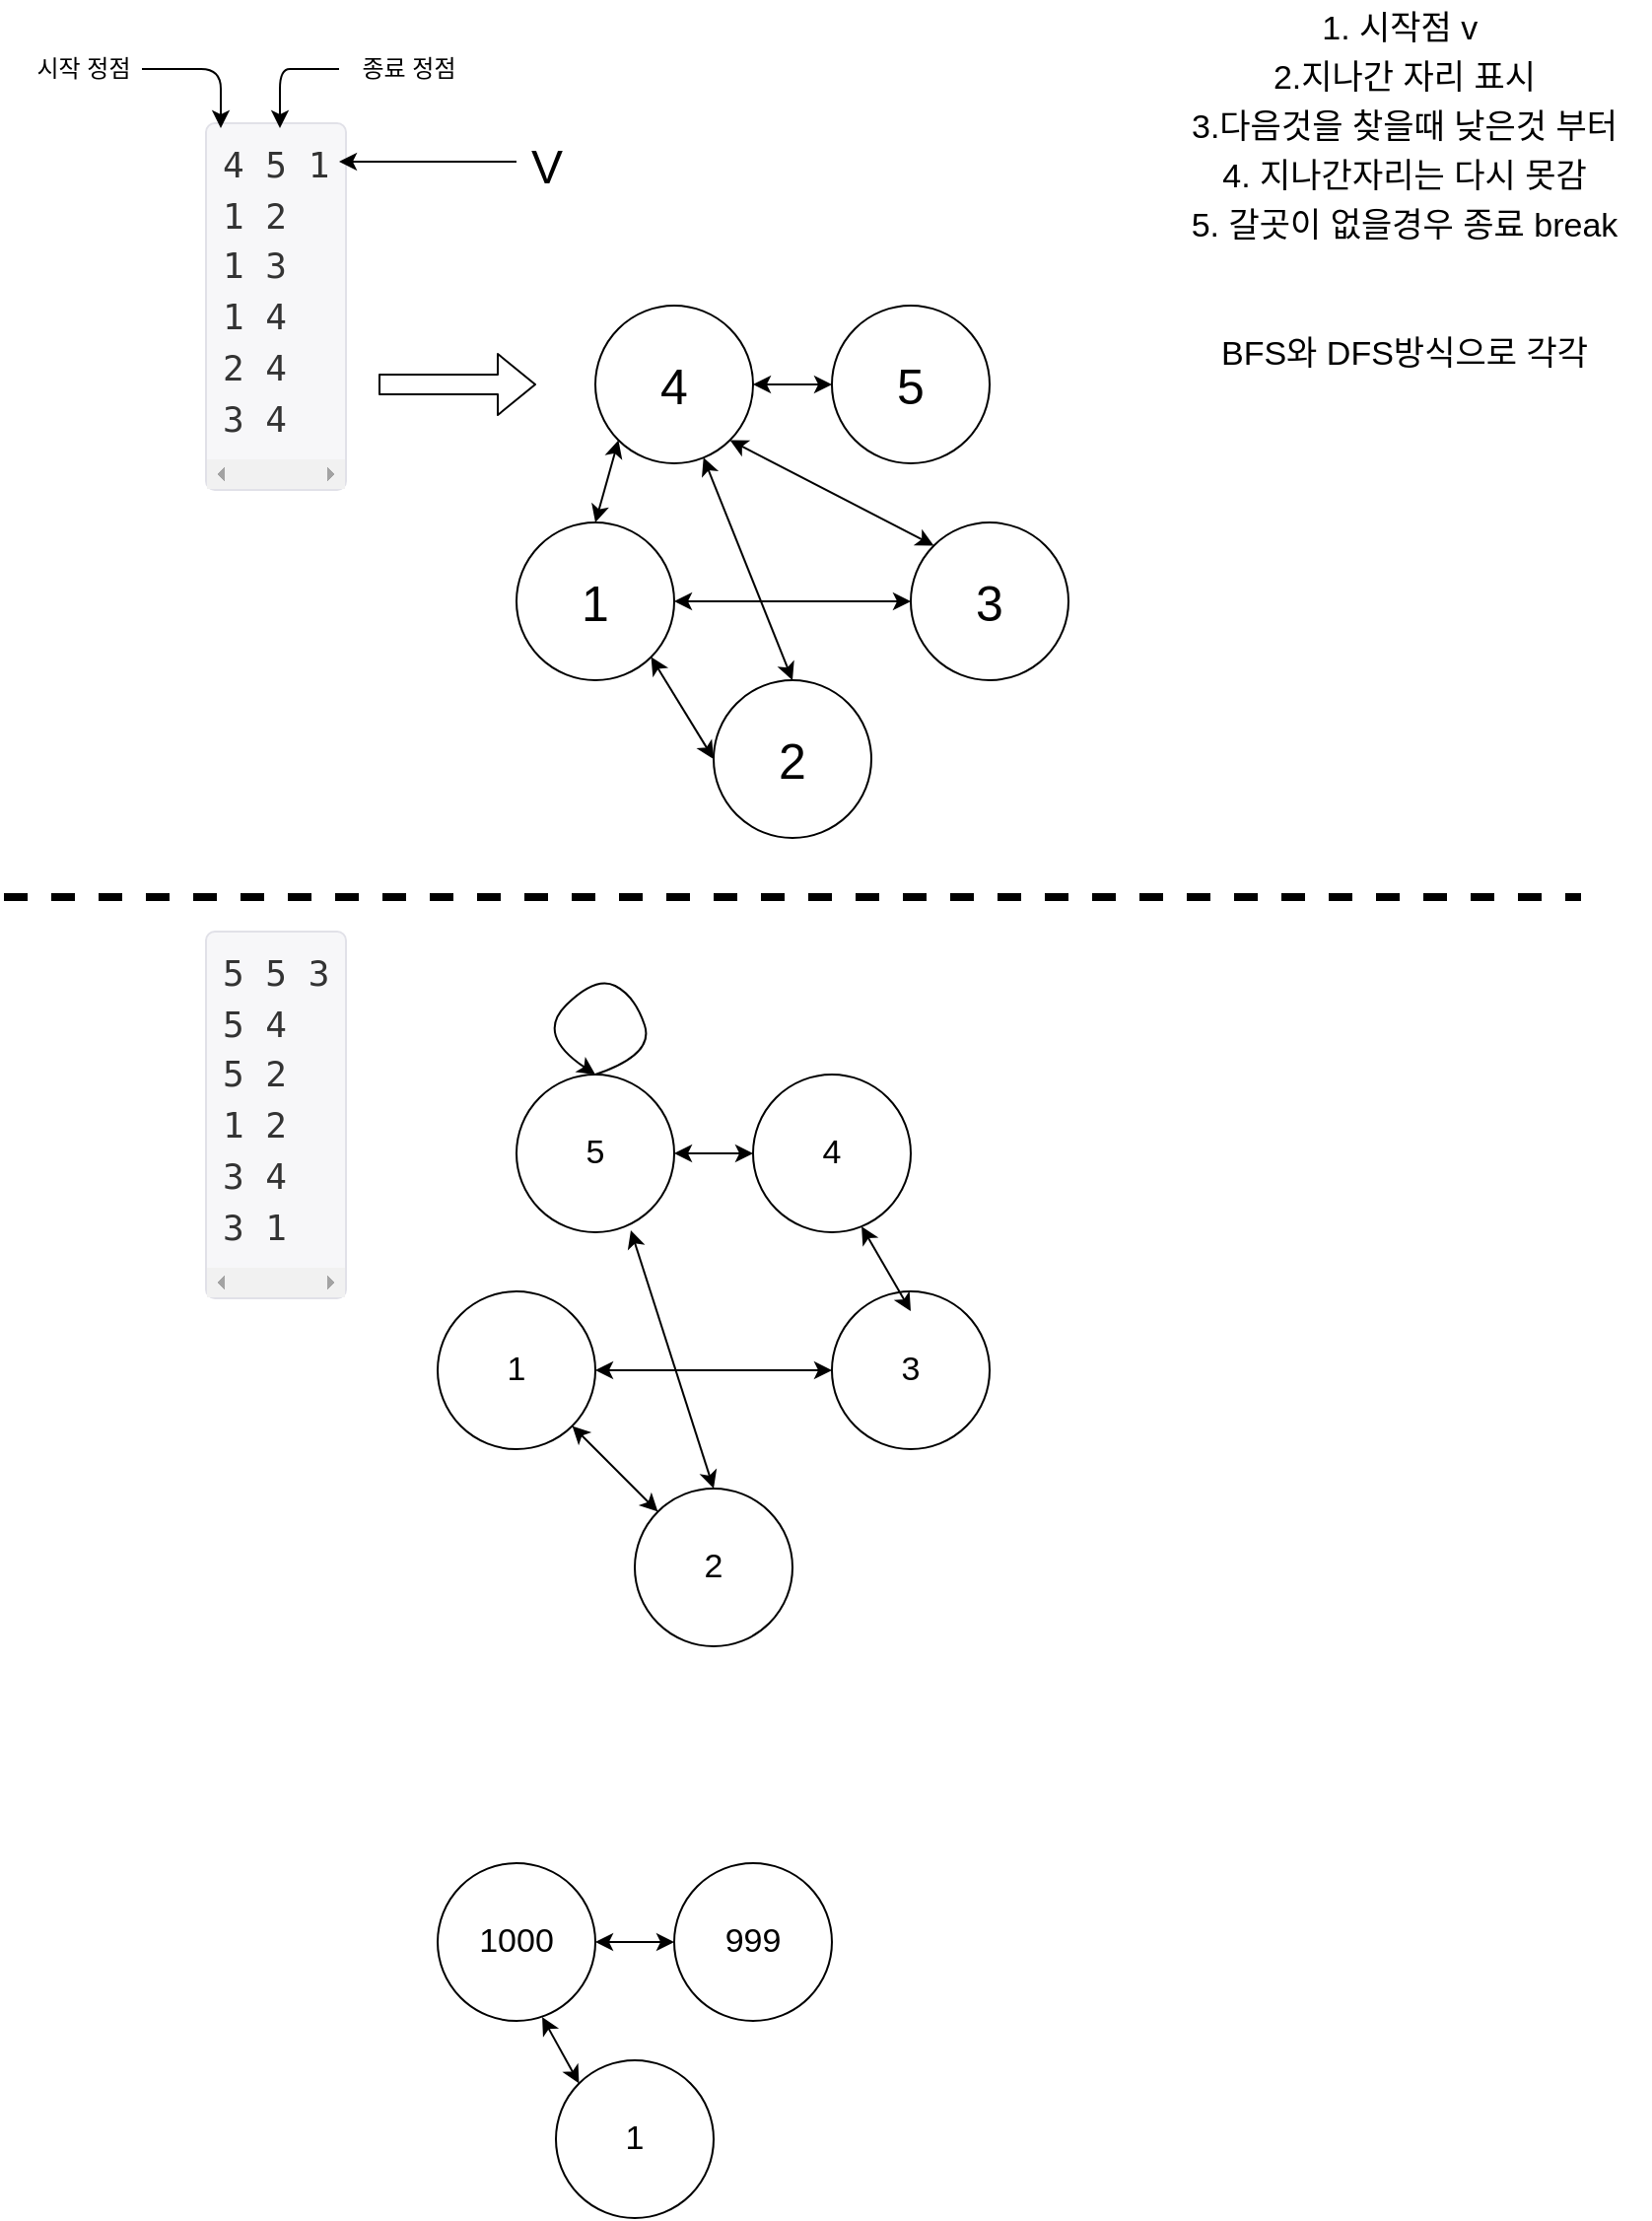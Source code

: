 <mxfile version="14.9.3" type="github">
  <diagram id="C5RBs43oDa-KdzZeNtuy" name="Page-1">
    <mxGraphModel dx="1422" dy="794" grid="1" gridSize="10" guides="1" tooltips="1" connect="1" arrows="1" fold="1" page="1" pageScale="1" pageWidth="827" pageHeight="1169" math="0" shadow="0">
      <root>
        <mxCell id="WIyWlLk6GJQsqaUBKTNV-0" />
        <mxCell id="WIyWlLk6GJQsqaUBKTNV-1" parent="WIyWlLk6GJQsqaUBKTNV-0" />
        <mxCell id="NT-q2lJVwO3E3Lz_5r6I-6" style="edgeStyle=orthogonalEdgeStyle;rounded=0;orthogonalLoop=1;jettySize=auto;html=1;exitX=0.5;exitY=1;exitDx=0;exitDy=0;" edge="1" parent="WIyWlLk6GJQsqaUBKTNV-1">
          <mxGeometry relative="1" as="geometry">
            <mxPoint x="590" y="320" as="sourcePoint" />
            <mxPoint x="590" y="320" as="targetPoint" />
          </mxGeometry>
        </mxCell>
        <mxCell id="NT-q2lJVwO3E3Lz_5r6I-9" value="&lt;pre class=&quot;sampledata&quot; id=&quot;sample-input-1&quot; style=&quot;box-sizing: border-box; border-radius: 5px; overflow: scroll auto; font-family: menlo, monaco, &amp;quot;source code pro&amp;quot;, consolas, monospace; font-size: 18px; display: block; padding: 8px; margin: 0px 0px 10px; line-height: 1.429; color: rgb(51, 51, 51); word-break: normal; overflow-wrap: normal; background-color: rgb(247, 247, 249); border: 1px solid rgb(225, 225, 232); font-style: normal; font-weight: 400; letter-spacing: normal; text-indent: 0px; text-transform: none; word-spacing: 0px;&quot;&gt;4 5 1&#xa;1 2&#xa;1 3&#xa;1 4&#xa;2 4&#xa;3 4&lt;/pre&gt;" style="text;whiteSpace=wrap;html=1;" vertex="1" parent="WIyWlLk6GJQsqaUBKTNV-1">
          <mxGeometry x="120" y="270" width="90" height="210" as="geometry" />
        </mxCell>
        <mxCell id="NT-q2lJVwO3E3Lz_5r6I-11" value="&lt;font style=&quot;font-size: 24px&quot;&gt;V&lt;/font&gt;" style="text;html=1;resizable=0;autosize=1;align=center;verticalAlign=middle;points=[];fillColor=none;strokeColor=none;rounded=0;" vertex="1" parent="WIyWlLk6GJQsqaUBKTNV-1">
          <mxGeometry x="280" y="290" width="30" height="20" as="geometry" />
        </mxCell>
        <mxCell id="NT-q2lJVwO3E3Lz_5r6I-12" value="" style="endArrow=classic;html=1;" edge="1" parent="WIyWlLk6GJQsqaUBKTNV-1">
          <mxGeometry width="50" height="50" relative="1" as="geometry">
            <mxPoint x="90" y="250" as="sourcePoint" />
            <mxPoint x="130" y="280" as="targetPoint" />
            <Array as="points">
              <mxPoint x="130" y="250" />
            </Array>
          </mxGeometry>
        </mxCell>
        <mxCell id="NT-q2lJVwO3E3Lz_5r6I-13" value="" style="endArrow=classic;html=1;" edge="1" parent="WIyWlLk6GJQsqaUBKTNV-1">
          <mxGeometry width="50" height="50" relative="1" as="geometry">
            <mxPoint x="190" y="250" as="sourcePoint" />
            <mxPoint x="160" y="280" as="targetPoint" />
            <Array as="points">
              <mxPoint x="180" y="250" />
              <mxPoint x="160" y="250" />
            </Array>
          </mxGeometry>
        </mxCell>
        <mxCell id="NT-q2lJVwO3E3Lz_5r6I-15" value="종료 정점" style="text;html=1;resizable=0;autosize=1;align=center;verticalAlign=middle;points=[];fillColor=none;strokeColor=none;rounded=0;" vertex="1" parent="WIyWlLk6GJQsqaUBKTNV-1">
          <mxGeometry x="190" y="240" width="70" height="20" as="geometry" />
        </mxCell>
        <mxCell id="NT-q2lJVwO3E3Lz_5r6I-16" value="시작 정점" style="text;html=1;resizable=0;autosize=1;align=center;verticalAlign=middle;points=[];fillColor=none;strokeColor=none;rounded=0;" vertex="1" parent="WIyWlLk6GJQsqaUBKTNV-1">
          <mxGeometry x="25" y="240" width="70" height="20" as="geometry" />
        </mxCell>
        <mxCell id="NT-q2lJVwO3E3Lz_5r6I-17" value="" style="endArrow=classic;html=1;" edge="1" parent="WIyWlLk6GJQsqaUBKTNV-1">
          <mxGeometry width="50" height="50" relative="1" as="geometry">
            <mxPoint x="280" y="297" as="sourcePoint" />
            <mxPoint x="190" y="297" as="targetPoint" />
            <Array as="points">
              <mxPoint x="200" y="297" />
            </Array>
          </mxGeometry>
        </mxCell>
        <mxCell id="NT-q2lJVwO3E3Lz_5r6I-18" value="" style="shape=flexArrow;endArrow=classic;html=1;" edge="1" parent="WIyWlLk6GJQsqaUBKTNV-1">
          <mxGeometry width="50" height="50" relative="1" as="geometry">
            <mxPoint x="210" y="410" as="sourcePoint" />
            <mxPoint x="290" y="410" as="targetPoint" />
          </mxGeometry>
        </mxCell>
        <mxCell id="NT-q2lJVwO3E3Lz_5r6I-20" value="&lt;font style=&quot;font-size: 25px;&quot;&gt;5&lt;/font&gt;" style="ellipse;whiteSpace=wrap;html=1;aspect=fixed;labelBackgroundColor=#ffffff;fontSize=25;" vertex="1" parent="WIyWlLk6GJQsqaUBKTNV-1">
          <mxGeometry x="440" y="370" width="80" height="80" as="geometry" />
        </mxCell>
        <mxCell id="NT-q2lJVwO3E3Lz_5r6I-21" value="4" style="ellipse;whiteSpace=wrap;html=1;aspect=fixed;fontSize=25;" vertex="1" parent="WIyWlLk6GJQsqaUBKTNV-1">
          <mxGeometry x="320" y="370" width="80" height="80" as="geometry" />
        </mxCell>
        <mxCell id="NT-q2lJVwO3E3Lz_5r6I-22" value="" style="endArrow=classic;startArrow=classic;html=1;fontSize=23;exitX=1;exitY=0.5;exitDx=0;exitDy=0;" edge="1" parent="WIyWlLk6GJQsqaUBKTNV-1" source="NT-q2lJVwO3E3Lz_5r6I-21">
          <mxGeometry width="50" height="50" relative="1" as="geometry">
            <mxPoint x="400" y="420" as="sourcePoint" />
            <mxPoint x="440" y="410" as="targetPoint" />
          </mxGeometry>
        </mxCell>
        <mxCell id="NT-q2lJVwO3E3Lz_5r6I-23" value="1" style="ellipse;whiteSpace=wrap;html=1;aspect=fixed;labelBackgroundColor=#ffffff;fontSize=25;" vertex="1" parent="WIyWlLk6GJQsqaUBKTNV-1">
          <mxGeometry x="280" y="480" width="80" height="80" as="geometry" />
        </mxCell>
        <mxCell id="NT-q2lJVwO3E3Lz_5r6I-24" value="3" style="ellipse;whiteSpace=wrap;html=1;aspect=fixed;labelBackgroundColor=#ffffff;fontSize=25;" vertex="1" parent="WIyWlLk6GJQsqaUBKTNV-1">
          <mxGeometry x="480" y="480" width="80" height="80" as="geometry" />
        </mxCell>
        <mxCell id="NT-q2lJVwO3E3Lz_5r6I-25" value="2" style="ellipse;whiteSpace=wrap;html=1;aspect=fixed;labelBackgroundColor=#ffffff;fontSize=25;" vertex="1" parent="WIyWlLk6GJQsqaUBKTNV-1">
          <mxGeometry x="380" y="560" width="80" height="80" as="geometry" />
        </mxCell>
        <mxCell id="NT-q2lJVwO3E3Lz_5r6I-26" value="" style="endArrow=classic;startArrow=classic;html=1;fontSize=25;exitX=0.5;exitY=0;exitDx=0;exitDy=0;entryX=0;entryY=1;entryDx=0;entryDy=0;" edge="1" parent="WIyWlLk6GJQsqaUBKTNV-1" source="NT-q2lJVwO3E3Lz_5r6I-23" target="NT-q2lJVwO3E3Lz_5r6I-21">
          <mxGeometry width="50" height="50" relative="1" as="geometry">
            <mxPoint x="300" y="480" as="sourcePoint" />
            <mxPoint x="340" y="450" as="targetPoint" />
            <Array as="points" />
          </mxGeometry>
        </mxCell>
        <mxCell id="NT-q2lJVwO3E3Lz_5r6I-27" value="" style="endArrow=classic;startArrow=classic;html=1;fontSize=25;entryX=0;entryY=0.5;entryDx=0;entryDy=0;exitX=1;exitY=0.5;exitDx=0;exitDy=0;" edge="1" parent="WIyWlLk6GJQsqaUBKTNV-1" source="NT-q2lJVwO3E3Lz_5r6I-23" target="NT-q2lJVwO3E3Lz_5r6I-24">
          <mxGeometry width="50" height="50" relative="1" as="geometry">
            <mxPoint x="364" y="520" as="sourcePoint" />
            <mxPoint x="470" y="520" as="targetPoint" />
          </mxGeometry>
        </mxCell>
        <mxCell id="NT-q2lJVwO3E3Lz_5r6I-28" value="" style="endArrow=classic;startArrow=classic;html=1;fontSize=25;entryX=0;entryY=0.5;entryDx=0;entryDy=0;exitX=1;exitY=1;exitDx=0;exitDy=0;" edge="1" parent="WIyWlLk6GJQsqaUBKTNV-1" source="NT-q2lJVwO3E3Lz_5r6I-23" target="NT-q2lJVwO3E3Lz_5r6I-25">
          <mxGeometry width="50" height="50" relative="1" as="geometry">
            <mxPoint x="335" y="585" as="sourcePoint" />
            <mxPoint x="385" y="535" as="targetPoint" />
          </mxGeometry>
        </mxCell>
        <mxCell id="NT-q2lJVwO3E3Lz_5r6I-29" value="" style="endArrow=classic;startArrow=classic;html=1;fontSize=25;exitX=0.5;exitY=0;exitDx=0;exitDy=0;" edge="1" parent="WIyWlLk6GJQsqaUBKTNV-1" source="NT-q2lJVwO3E3Lz_5r6I-25" target="NT-q2lJVwO3E3Lz_5r6I-21">
          <mxGeometry width="50" height="50" relative="1" as="geometry">
            <mxPoint x="380" y="510" as="sourcePoint" />
            <mxPoint x="430" y="460" as="targetPoint" />
          </mxGeometry>
        </mxCell>
        <mxCell id="NT-q2lJVwO3E3Lz_5r6I-30" value="" style="endArrow=classic;startArrow=classic;html=1;fontSize=25;entryX=1;entryY=1;entryDx=0;entryDy=0;exitX=0;exitY=0;exitDx=0;exitDy=0;" edge="1" parent="WIyWlLk6GJQsqaUBKTNV-1" source="NT-q2lJVwO3E3Lz_5r6I-24" target="NT-q2lJVwO3E3Lz_5r6I-21">
          <mxGeometry width="50" height="50" relative="1" as="geometry">
            <mxPoint x="400" y="500" as="sourcePoint" />
            <mxPoint x="450" y="450" as="targetPoint" />
          </mxGeometry>
        </mxCell>
        <mxCell id="NT-q2lJVwO3E3Lz_5r6I-33" value="&lt;pre class=&quot;sampledata&quot; id=&quot;sample-input-2&quot; style=&quot;box-sizing: border-box; border-radius: 5px; overflow: scroll auto; font-family: menlo, monaco, &amp;quot;source code pro&amp;quot;, consolas, monospace; font-size: 18px; display: block; padding: 8px; margin: 0px 0px 10px; line-height: 1.429; color: rgb(51, 51, 51); word-break: normal; overflow-wrap: normal; background-color: rgb(247, 247, 249); border: 1px solid rgb(225, 225, 232); font-style: normal; font-weight: 400; letter-spacing: normal; text-indent: 0px; text-transform: none; word-spacing: 0px;&quot;&gt;5 5 3&#xa;5 4&#xa;5 2&#xa;1 2&#xa;3 4&#xa;3 1&lt;/pre&gt;" style="text;whiteSpace=wrap;html=1;fontSize=17;" vertex="1" parent="WIyWlLk6GJQsqaUBKTNV-1">
          <mxGeometry x="120" y="680" width="90" height="210" as="geometry" />
        </mxCell>
        <mxCell id="NT-q2lJVwO3E3Lz_5r6I-34" value="" style="endArrow=none;dashed=1;html=1;fontSize=17;fontStyle=0;strokeWidth=4;" edge="1" parent="WIyWlLk6GJQsqaUBKTNV-1">
          <mxGeometry width="50" height="50" relative="1" as="geometry">
            <mxPoint x="20" y="670" as="sourcePoint" />
            <mxPoint x="820" y="670" as="targetPoint" />
          </mxGeometry>
        </mxCell>
        <mxCell id="NT-q2lJVwO3E3Lz_5r6I-35" value="5" style="ellipse;whiteSpace=wrap;html=1;aspect=fixed;labelBackgroundColor=#ffffff;fontSize=17;align=center;" vertex="1" parent="WIyWlLk6GJQsqaUBKTNV-1">
          <mxGeometry x="280" y="760" width="80" height="80" as="geometry" />
        </mxCell>
        <mxCell id="NT-q2lJVwO3E3Lz_5r6I-39" value="" style="curved=1;endArrow=classic;html=1;fontSize=17;strokeWidth=1;entryX=0.5;entryY=0;entryDx=0;entryDy=0;" edge="1" parent="WIyWlLk6GJQsqaUBKTNV-1" target="NT-q2lJVwO3E3Lz_5r6I-35">
          <mxGeometry width="50" height="50" relative="1" as="geometry">
            <mxPoint x="320" y="760" as="sourcePoint" />
            <mxPoint x="370" y="710" as="targetPoint" />
            <Array as="points">
              <mxPoint x="350" y="750" />
              <mxPoint x="340" y="720" />
              <mxPoint x="320" y="710" />
              <mxPoint x="290" y="740" />
            </Array>
          </mxGeometry>
        </mxCell>
        <mxCell id="NT-q2lJVwO3E3Lz_5r6I-40" value="4" style="ellipse;whiteSpace=wrap;html=1;aspect=fixed;labelBackgroundColor=#ffffff;fontSize=17;align=center;" vertex="1" parent="WIyWlLk6GJQsqaUBKTNV-1">
          <mxGeometry x="400" y="760" width="80" height="80" as="geometry" />
        </mxCell>
        <mxCell id="NT-q2lJVwO3E3Lz_5r6I-41" value="1" style="ellipse;whiteSpace=wrap;html=1;aspect=fixed;labelBackgroundColor=#ffffff;fontSize=17;align=center;" vertex="1" parent="WIyWlLk6GJQsqaUBKTNV-1">
          <mxGeometry x="240" y="870" width="80" height="80" as="geometry" />
        </mxCell>
        <mxCell id="NT-q2lJVwO3E3Lz_5r6I-42" value="3" style="ellipse;whiteSpace=wrap;html=1;aspect=fixed;labelBackgroundColor=#ffffff;fontSize=17;align=center;" vertex="1" parent="WIyWlLk6GJQsqaUBKTNV-1">
          <mxGeometry x="440" y="870" width="80" height="80" as="geometry" />
        </mxCell>
        <mxCell id="NT-q2lJVwO3E3Lz_5r6I-43" value="2" style="ellipse;whiteSpace=wrap;html=1;aspect=fixed;labelBackgroundColor=#ffffff;fontSize=17;align=center;" vertex="1" parent="WIyWlLk6GJQsqaUBKTNV-1">
          <mxGeometry x="340" y="970" width="80" height="80" as="geometry" />
        </mxCell>
        <mxCell id="NT-q2lJVwO3E3Lz_5r6I-44" value="" style="endArrow=classic;startArrow=classic;html=1;fontSize=17;strokeWidth=1;entryX=0;entryY=0.5;entryDx=0;entryDy=0;" edge="1" parent="WIyWlLk6GJQsqaUBKTNV-1" target="NT-q2lJVwO3E3Lz_5r6I-40">
          <mxGeometry width="50" height="50" relative="1" as="geometry">
            <mxPoint x="360" y="800" as="sourcePoint" />
            <mxPoint x="410" y="750" as="targetPoint" />
          </mxGeometry>
        </mxCell>
        <mxCell id="NT-q2lJVwO3E3Lz_5r6I-45" value="" style="endArrow=classic;startArrow=classic;html=1;fontSize=17;strokeWidth=1;exitX=0.5;exitY=0;exitDx=0;exitDy=0;entryX=0.725;entryY=0.988;entryDx=0;entryDy=0;entryPerimeter=0;" edge="1" parent="WIyWlLk6GJQsqaUBKTNV-1" source="NT-q2lJVwO3E3Lz_5r6I-43" target="NT-q2lJVwO3E3Lz_5r6I-35">
          <mxGeometry width="50" height="50" relative="1" as="geometry">
            <mxPoint x="300" y="880" as="sourcePoint" />
            <mxPoint x="350" y="830" as="targetPoint" />
          </mxGeometry>
        </mxCell>
        <mxCell id="NT-q2lJVwO3E3Lz_5r6I-46" value="" style="endArrow=classic;startArrow=classic;html=1;fontSize=17;strokeWidth=1;entryX=1;entryY=1;entryDx=0;entryDy=0;exitX=0;exitY=0;exitDx=0;exitDy=0;" edge="1" parent="WIyWlLk6GJQsqaUBKTNV-1" source="NT-q2lJVwO3E3Lz_5r6I-43" target="NT-q2lJVwO3E3Lz_5r6I-41">
          <mxGeometry width="50" height="50" relative="1" as="geometry">
            <mxPoint x="280" y="1020" as="sourcePoint" />
            <mxPoint x="330" y="970" as="targetPoint" />
          </mxGeometry>
        </mxCell>
        <mxCell id="NT-q2lJVwO3E3Lz_5r6I-47" value="" style="endArrow=classic;startArrow=classic;html=1;fontSize=17;strokeWidth=1;entryX=0.688;entryY=0.963;entryDx=0;entryDy=0;entryPerimeter=0;" edge="1" parent="WIyWlLk6GJQsqaUBKTNV-1" target="NT-q2lJVwO3E3Lz_5r6I-40">
          <mxGeometry width="50" height="50" relative="1" as="geometry">
            <mxPoint x="480" y="880" as="sourcePoint" />
            <mxPoint x="530" y="830" as="targetPoint" />
          </mxGeometry>
        </mxCell>
        <mxCell id="NT-q2lJVwO3E3Lz_5r6I-52" value="" style="endArrow=classic;startArrow=classic;html=1;fontSize=17;strokeWidth=1;entryX=0;entryY=0.5;entryDx=0;entryDy=0;exitX=1;exitY=0.5;exitDx=0;exitDy=0;" edge="1" parent="WIyWlLk6GJQsqaUBKTNV-1" source="NT-q2lJVwO3E3Lz_5r6I-41" target="NT-q2lJVwO3E3Lz_5r6I-42">
          <mxGeometry width="50" height="50" relative="1" as="geometry">
            <mxPoint x="320" y="920" as="sourcePoint" />
            <mxPoint x="370" y="870" as="targetPoint" />
          </mxGeometry>
        </mxCell>
        <mxCell id="NT-q2lJVwO3E3Lz_5r6I-54" value="1000" style="ellipse;whiteSpace=wrap;html=1;aspect=fixed;labelBackgroundColor=#ffffff;fontSize=17;align=center;" vertex="1" parent="WIyWlLk6GJQsqaUBKTNV-1">
          <mxGeometry x="240" y="1160" width="80" height="80" as="geometry" />
        </mxCell>
        <mxCell id="NT-q2lJVwO3E3Lz_5r6I-55" value="999" style="ellipse;whiteSpace=wrap;html=1;aspect=fixed;labelBackgroundColor=#ffffff;fontSize=17;align=center;" vertex="1" parent="WIyWlLk6GJQsqaUBKTNV-1">
          <mxGeometry x="360" y="1160" width="80" height="80" as="geometry" />
        </mxCell>
        <mxCell id="NT-q2lJVwO3E3Lz_5r6I-56" value="1" style="ellipse;whiteSpace=wrap;html=1;aspect=fixed;labelBackgroundColor=#ffffff;fontSize=17;align=center;" vertex="1" parent="WIyWlLk6GJQsqaUBKTNV-1">
          <mxGeometry x="300" y="1260" width="80" height="80" as="geometry" />
        </mxCell>
        <mxCell id="NT-q2lJVwO3E3Lz_5r6I-57" value="" style="endArrow=classic;startArrow=classic;html=1;fontSize=17;strokeWidth=1;entryX=0;entryY=0.5;entryDx=0;entryDy=0;" edge="1" parent="WIyWlLk6GJQsqaUBKTNV-1" target="NT-q2lJVwO3E3Lz_5r6I-55">
          <mxGeometry width="50" height="50" relative="1" as="geometry">
            <mxPoint x="320" y="1200" as="sourcePoint" />
            <mxPoint x="370" y="1150" as="targetPoint" />
          </mxGeometry>
        </mxCell>
        <mxCell id="NT-q2lJVwO3E3Lz_5r6I-58" value="" style="endArrow=classic;startArrow=classic;html=1;fontSize=17;strokeWidth=1;entryX=0;entryY=0;entryDx=0;entryDy=0;exitX=0.663;exitY=0.975;exitDx=0;exitDy=0;exitPerimeter=0;" edge="1" parent="WIyWlLk6GJQsqaUBKTNV-1" source="NT-q2lJVwO3E3Lz_5r6I-54" target="NT-q2lJVwO3E3Lz_5r6I-56">
          <mxGeometry width="50" height="50" relative="1" as="geometry">
            <mxPoint x="290" y="1240" as="sourcePoint" />
            <mxPoint x="340" y="1190" as="targetPoint" />
          </mxGeometry>
        </mxCell>
        <mxCell id="NT-q2lJVwO3E3Lz_5r6I-59" value="1. 시작점 v&amp;nbsp;" style="text;html=1;align=center;verticalAlign=middle;resizable=0;points=[];autosize=1;strokeColor=none;fontSize=17;" vertex="1" parent="WIyWlLk6GJQsqaUBKTNV-1">
          <mxGeometry x="680" y="215" width="100" height="30" as="geometry" />
        </mxCell>
        <mxCell id="NT-q2lJVwO3E3Lz_5r6I-60" value="2.지나간 자리 표시" style="text;html=1;align=center;verticalAlign=middle;resizable=0;points=[];autosize=1;strokeColor=none;fontSize=17;" vertex="1" parent="WIyWlLk6GJQsqaUBKTNV-1">
          <mxGeometry x="650" y="240" width="160" height="30" as="geometry" />
        </mxCell>
        <mxCell id="NT-q2lJVwO3E3Lz_5r6I-61" value="3.다음것을 찾을때 낮은것 부터" style="text;html=1;align=center;verticalAlign=middle;resizable=0;points=[];autosize=1;strokeColor=none;fontSize=17;" vertex="1" parent="WIyWlLk6GJQsqaUBKTNV-1">
          <mxGeometry x="605" y="265" width="250" height="30" as="geometry" />
        </mxCell>
        <mxCell id="NT-q2lJVwO3E3Lz_5r6I-62" value="BFS와 DFS방식으로 각각" style="text;html=1;align=center;verticalAlign=middle;resizable=0;points=[];autosize=1;strokeColor=none;fontSize=17;" vertex="1" parent="WIyWlLk6GJQsqaUBKTNV-1">
          <mxGeometry x="625" y="380" width="210" height="30" as="geometry" />
        </mxCell>
        <mxCell id="NT-q2lJVwO3E3Lz_5r6I-63" value="4. 지나간자리는 다시 못감" style="text;html=1;align=center;verticalAlign=middle;resizable=0;points=[];autosize=1;strokeColor=none;fontSize=17;" vertex="1" parent="WIyWlLk6GJQsqaUBKTNV-1">
          <mxGeometry x="625" y="290" width="210" height="30" as="geometry" />
        </mxCell>
        <mxCell id="NT-q2lJVwO3E3Lz_5r6I-65" value="5. 갈곳이 없을경우 종료 break" style="text;html=1;align=center;verticalAlign=middle;resizable=0;points=[];autosize=1;strokeColor=none;fontSize=17;" vertex="1" parent="WIyWlLk6GJQsqaUBKTNV-1">
          <mxGeometry x="610" y="315" width="240" height="30" as="geometry" />
        </mxCell>
      </root>
    </mxGraphModel>
  </diagram>
</mxfile>

